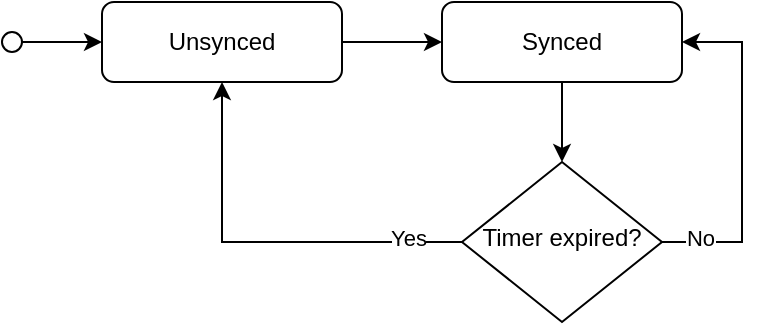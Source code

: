 <mxfile version="26.0.4">
  <diagram name="Page-1" id="zt0GWRvvx2OLJS2hz8Ce">
    <mxGraphModel dx="1368" dy="790" grid="1" gridSize="10" guides="1" tooltips="1" connect="1" arrows="1" fold="1" page="1" pageScale="1" pageWidth="850" pageHeight="1100" math="0" shadow="0">
      <root>
        <mxCell id="0" />
        <mxCell id="1" parent="0" />
        <mxCell id="FB4ZD-GLQehuT4-bvxEd-37" value="" style="edgeStyle=orthogonalEdgeStyle;rounded=0;orthogonalLoop=1;jettySize=auto;html=1;" edge="1" parent="1" source="FB4ZD-GLQehuT4-bvxEd-11" target="FB4ZD-GLQehuT4-bvxEd-13">
          <mxGeometry relative="1" as="geometry" />
        </mxCell>
        <mxCell id="FB4ZD-GLQehuT4-bvxEd-11" value="" style="shape=ellipse;html=1;fontSize=18;" vertex="1" parent="1">
          <mxGeometry x="230" y="95" width="10" height="10" as="geometry" />
        </mxCell>
        <mxCell id="FB4ZD-GLQehuT4-bvxEd-40" value="" style="edgeStyle=orthogonalEdgeStyle;rounded=0;orthogonalLoop=1;jettySize=auto;html=1;" edge="1" parent="1" source="FB4ZD-GLQehuT4-bvxEd-13" target="FB4ZD-GLQehuT4-bvxEd-38">
          <mxGeometry relative="1" as="geometry" />
        </mxCell>
        <mxCell id="FB4ZD-GLQehuT4-bvxEd-13" value="Unsynced" style="rounded=1;whiteSpace=wrap;html=1;fontSize=12;glass=0;strokeWidth=1;shadow=0;" vertex="1" parent="1">
          <mxGeometry x="280" y="80" width="120" height="40" as="geometry" />
        </mxCell>
        <mxCell id="FB4ZD-GLQehuT4-bvxEd-42" style="edgeStyle=orthogonalEdgeStyle;rounded=0;orthogonalLoop=1;jettySize=auto;html=1;exitX=1;exitY=0.5;exitDx=0;exitDy=0;entryX=1;entryY=0.5;entryDx=0;entryDy=0;" edge="1" parent="1" source="FB4ZD-GLQehuT4-bvxEd-19" target="FB4ZD-GLQehuT4-bvxEd-38">
          <mxGeometry relative="1" as="geometry">
            <Array as="points">
              <mxPoint x="600" y="200" />
              <mxPoint x="600" y="100" />
            </Array>
          </mxGeometry>
        </mxCell>
        <mxCell id="FB4ZD-GLQehuT4-bvxEd-43" value="No" style="edgeLabel;html=1;align=center;verticalAlign=middle;resizable=0;points=[];" vertex="1" connectable="0" parent="FB4ZD-GLQehuT4-bvxEd-42">
          <mxGeometry x="-0.776" relative="1" as="geometry">
            <mxPoint y="-2" as="offset" />
          </mxGeometry>
        </mxCell>
        <mxCell id="FB4ZD-GLQehuT4-bvxEd-44" style="edgeStyle=orthogonalEdgeStyle;rounded=0;orthogonalLoop=1;jettySize=auto;html=1;exitX=0;exitY=0.5;exitDx=0;exitDy=0;entryX=0.5;entryY=1;entryDx=0;entryDy=0;" edge="1" parent="1" source="FB4ZD-GLQehuT4-bvxEd-19" target="FB4ZD-GLQehuT4-bvxEd-13">
          <mxGeometry relative="1" as="geometry" />
        </mxCell>
        <mxCell id="FB4ZD-GLQehuT4-bvxEd-45" value="Yes" style="edgeLabel;html=1;align=center;verticalAlign=middle;resizable=0;points=[];" vertex="1" connectable="0" parent="FB4ZD-GLQehuT4-bvxEd-44">
          <mxGeometry x="-0.73" y="1" relative="1" as="geometry">
            <mxPoint y="-3" as="offset" />
          </mxGeometry>
        </mxCell>
        <mxCell id="FB4ZD-GLQehuT4-bvxEd-19" value="Timer expired?" style="rhombus;whiteSpace=wrap;html=1;shadow=0;fontFamily=Helvetica;fontSize=12;align=center;strokeWidth=1;spacing=6;spacingTop=-4;" vertex="1" parent="1">
          <mxGeometry x="460" y="160" width="100" height="80" as="geometry" />
        </mxCell>
        <mxCell id="FB4ZD-GLQehuT4-bvxEd-41" value="" style="edgeStyle=orthogonalEdgeStyle;rounded=0;orthogonalLoop=1;jettySize=auto;html=1;" edge="1" parent="1" source="FB4ZD-GLQehuT4-bvxEd-38" target="FB4ZD-GLQehuT4-bvxEd-19">
          <mxGeometry relative="1" as="geometry" />
        </mxCell>
        <mxCell id="FB4ZD-GLQehuT4-bvxEd-38" value="Synced" style="rounded=1;whiteSpace=wrap;html=1;fontSize=12;glass=0;strokeWidth=1;shadow=0;" vertex="1" parent="1">
          <mxGeometry x="450" y="80" width="120" height="40" as="geometry" />
        </mxCell>
      </root>
    </mxGraphModel>
  </diagram>
</mxfile>
